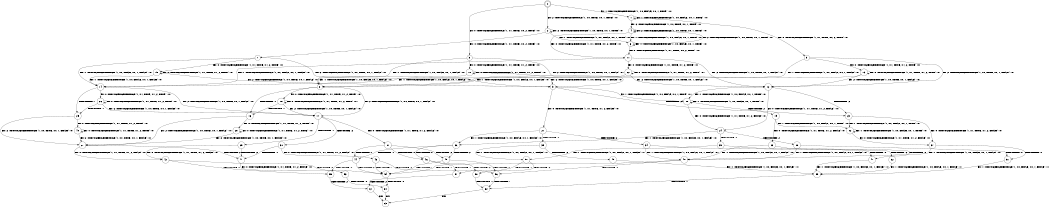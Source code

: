 digraph BCG {
size = "7, 10.5";
center = TRUE;
node [shape = circle];
0 [peripheries = 2];
0 -> 1 [label = "EX !1 !ATOMIC_EXCH_BRANCH (1, +0, FALSE, +0, 1, TRUE) !:0:"];
0 -> 2 [label = "EX !2 !ATOMIC_EXCH_BRANCH (1, +0, TRUE, +0, 1, TRUE) !:0:"];
0 -> 3 [label = "EX !0 !ATOMIC_EXCH_BRANCH (1, +1, TRUE, +0, 2, TRUE) !:0:"];
1 -> 4 [label = "EX !2 !ATOMIC_EXCH_BRANCH (1, +0, TRUE, +0, 1, TRUE) !:0:"];
1 -> 5 [label = "EX !0 !ATOMIC_EXCH_BRANCH (1, +1, TRUE, +0, 2, TRUE) !:0:"];
1 -> 1 [label = "EX !1 !ATOMIC_EXCH_BRANCH (1, +0, FALSE, +0, 1, TRUE) !:0:"];
2 -> 6 [label = "EX !1 !ATOMIC_EXCH_BRANCH (1, +0, FALSE, +0, 1, TRUE) !:0:"];
2 -> 7 [label = "EX !0 !ATOMIC_EXCH_BRANCH (1, +1, TRUE, +0, 2, TRUE) !:0:"];
2 -> 2 [label = "EX !2 !ATOMIC_EXCH_BRANCH (1, +0, TRUE, +0, 1, TRUE) !:0:"];
3 -> 8 [label = "EX !1 !ATOMIC_EXCH_BRANCH (1, +0, FALSE, +0, 1, FALSE) !:0:"];
3 -> 9 [label = "EX !2 !ATOMIC_EXCH_BRANCH (1, +0, TRUE, +0, 1, FALSE) !:0:"];
3 -> 10 [label = "EX !0 !ATOMIC_EXCH_BRANCH (1, +1, TRUE, +1, 2, TRUE) !:0:"];
4 -> 11 [label = "EX !0 !ATOMIC_EXCH_BRANCH (1, +1, TRUE, +0, 2, TRUE) !:0:"];
4 -> 4 [label = "EX !2 !ATOMIC_EXCH_BRANCH (1, +0, TRUE, +0, 1, TRUE) !:0:"];
4 -> 6 [label = "EX !1 !ATOMIC_EXCH_BRANCH (1, +0, FALSE, +0, 1, TRUE) !:0:"];
5 -> 12 [label = "EX !2 !ATOMIC_EXCH_BRANCH (1, +0, TRUE, +0, 1, FALSE) !:0:"];
5 -> 8 [label = "EX !1 !ATOMIC_EXCH_BRANCH (1, +0, FALSE, +0, 1, FALSE) !:0:"];
5 -> 13 [label = "EX !0 !ATOMIC_EXCH_BRANCH (1, +1, TRUE, +1, 2, TRUE) !:0:"];
6 -> 11 [label = "EX !0 !ATOMIC_EXCH_BRANCH (1, +1, TRUE, +0, 2, TRUE) !:0:"];
6 -> 4 [label = "EX !2 !ATOMIC_EXCH_BRANCH (1, +0, TRUE, +0, 1, TRUE) !:0:"];
6 -> 6 [label = "EX !1 !ATOMIC_EXCH_BRANCH (1, +0, FALSE, +0, 1, TRUE) !:0:"];
7 -> 14 [label = "EX !1 !ATOMIC_EXCH_BRANCH (1, +0, FALSE, +0, 1, FALSE) !:0:"];
7 -> 9 [label = "EX !2 !ATOMIC_EXCH_BRANCH (1, +0, TRUE, +0, 1, FALSE) !:0:"];
7 -> 15 [label = "EX !0 !ATOMIC_EXCH_BRANCH (1, +1, TRUE, +1, 2, TRUE) !:0:"];
8 -> 16 [label = "TERMINATE !1"];
8 -> 17 [label = "EX !2 !ATOMIC_EXCH_BRANCH (1, +0, TRUE, +0, 1, FALSE) !:0:"];
8 -> 18 [label = "EX !0 !ATOMIC_EXCH_BRANCH (1, +1, TRUE, +1, 2, TRUE) !:0:"];
9 -> 19 [label = "TERMINATE !2"];
9 -> 20 [label = "EX !1 !ATOMIC_EXCH_BRANCH (1, +0, FALSE, +0, 1, TRUE) !:0:"];
9 -> 21 [label = "EX !0 !ATOMIC_EXCH_BRANCH (1, +1, TRUE, +1, 2, FALSE) !:0:"];
10 -> 8 [label = "EX !1 !ATOMIC_EXCH_BRANCH (1, +0, FALSE, +0, 1, FALSE) !:0:"];
10 -> 9 [label = "EX !2 !ATOMIC_EXCH_BRANCH (1, +0, TRUE, +0, 1, FALSE) !:0:"];
10 -> 10 [label = "EX !0 !ATOMIC_EXCH_BRANCH (1, +1, TRUE, +1, 2, TRUE) !:0:"];
11 -> 12 [label = "EX !2 !ATOMIC_EXCH_BRANCH (1, +0, TRUE, +0, 1, FALSE) !:0:"];
11 -> 14 [label = "EX !1 !ATOMIC_EXCH_BRANCH (1, +0, FALSE, +0, 1, FALSE) !:0:"];
11 -> 22 [label = "EX !0 !ATOMIC_EXCH_BRANCH (1, +1, TRUE, +1, 2, TRUE) !:0:"];
12 -> 23 [label = "TERMINATE !2"];
12 -> 20 [label = "EX !1 !ATOMIC_EXCH_BRANCH (1, +0, FALSE, +0, 1, TRUE) !:0:"];
12 -> 24 [label = "EX !0 !ATOMIC_EXCH_BRANCH (1, +1, TRUE, +1, 2, FALSE) !:0:"];
13 -> 12 [label = "EX !2 !ATOMIC_EXCH_BRANCH (1, +0, TRUE, +0, 1, FALSE) !:0:"];
13 -> 8 [label = "EX !1 !ATOMIC_EXCH_BRANCH (1, +0, FALSE, +0, 1, FALSE) !:0:"];
13 -> 13 [label = "EX !0 !ATOMIC_EXCH_BRANCH (1, +1, TRUE, +1, 2, TRUE) !:0:"];
14 -> 25 [label = "TERMINATE !1"];
14 -> 17 [label = "EX !2 !ATOMIC_EXCH_BRANCH (1, +0, TRUE, +0, 1, FALSE) !:0:"];
14 -> 26 [label = "EX !0 !ATOMIC_EXCH_BRANCH (1, +1, TRUE, +1, 2, TRUE) !:0:"];
15 -> 14 [label = "EX !1 !ATOMIC_EXCH_BRANCH (1, +0, FALSE, +0, 1, FALSE) !:0:"];
15 -> 9 [label = "EX !2 !ATOMIC_EXCH_BRANCH (1, +0, TRUE, +0, 1, FALSE) !:0:"];
15 -> 15 [label = "EX !0 !ATOMIC_EXCH_BRANCH (1, +1, TRUE, +1, 2, TRUE) !:0:"];
16 -> 27 [label = "EX !2 !ATOMIC_EXCH_BRANCH (1, +0, TRUE, +0, 1, FALSE) !:0:"];
16 -> 28 [label = "EX !0 !ATOMIC_EXCH_BRANCH (1, +1, TRUE, +1, 2, TRUE) !:0:"];
17 -> 29 [label = "TERMINATE !1"];
17 -> 30 [label = "TERMINATE !2"];
17 -> 31 [label = "EX !0 !ATOMIC_EXCH_BRANCH (1, +1, TRUE, +1, 2, FALSE) !:0:"];
18 -> 16 [label = "TERMINATE !1"];
18 -> 17 [label = "EX !2 !ATOMIC_EXCH_BRANCH (1, +0, TRUE, +0, 1, FALSE) !:0:"];
18 -> 18 [label = "EX !0 !ATOMIC_EXCH_BRANCH (1, +1, TRUE, +1, 2, TRUE) !:0:"];
19 -> 32 [label = "EX !1 !ATOMIC_EXCH_BRANCH (1, +0, FALSE, +0, 1, TRUE) !:0:"];
19 -> 33 [label = "EX !0 !ATOMIC_EXCH_BRANCH (1, +1, TRUE, +1, 2, FALSE) !:0:"];
20 -> 23 [label = "TERMINATE !2"];
20 -> 20 [label = "EX !1 !ATOMIC_EXCH_BRANCH (1, +0, FALSE, +0, 1, TRUE) !:0:"];
20 -> 24 [label = "EX !0 !ATOMIC_EXCH_BRANCH (1, +1, TRUE, +1, 2, FALSE) !:0:"];
21 -> 34 [label = "TERMINATE !2"];
21 -> 35 [label = "TERMINATE !0"];
21 -> 36 [label = "EX !1 !ATOMIC_EXCH_BRANCH (1, +0, FALSE, +0, 1, FALSE) !:0:"];
22 -> 12 [label = "EX !2 !ATOMIC_EXCH_BRANCH (1, +0, TRUE, +0, 1, FALSE) !:0:"];
22 -> 14 [label = "EX !1 !ATOMIC_EXCH_BRANCH (1, +0, FALSE, +0, 1, FALSE) !:0:"];
22 -> 22 [label = "EX !0 !ATOMIC_EXCH_BRANCH (1, +1, TRUE, +1, 2, TRUE) !:0:"];
23 -> 32 [label = "EX !1 !ATOMIC_EXCH_BRANCH (1, +0, FALSE, +0, 1, TRUE) !:0:"];
23 -> 37 [label = "EX !0 !ATOMIC_EXCH_BRANCH (1, +1, TRUE, +1, 2, FALSE) !:0:"];
24 -> 38 [label = "TERMINATE !2"];
24 -> 39 [label = "TERMINATE !0"];
24 -> 36 [label = "EX !1 !ATOMIC_EXCH_BRANCH (1, +0, FALSE, +0, 1, FALSE) !:0:"];
25 -> 27 [label = "EX !2 !ATOMIC_EXCH_BRANCH (1, +0, TRUE, +0, 1, FALSE) !:0:"];
25 -> 40 [label = "EX !0 !ATOMIC_EXCH_BRANCH (1, +1, TRUE, +1, 2, TRUE) !:0:"];
26 -> 25 [label = "TERMINATE !1"];
26 -> 17 [label = "EX !2 !ATOMIC_EXCH_BRANCH (1, +0, TRUE, +0, 1, FALSE) !:0:"];
26 -> 26 [label = "EX !0 !ATOMIC_EXCH_BRANCH (1, +1, TRUE, +1, 2, TRUE) !:0:"];
27 -> 41 [label = "TERMINATE !2"];
27 -> 42 [label = "EX !0 !ATOMIC_EXCH_BRANCH (1, +1, TRUE, +1, 2, FALSE) !:0:"];
28 -> 27 [label = "EX !2 !ATOMIC_EXCH_BRANCH (1, +0, TRUE, +0, 1, FALSE) !:0:"];
28 -> 28 [label = "EX !0 !ATOMIC_EXCH_BRANCH (1, +1, TRUE, +1, 2, TRUE) !:0:"];
29 -> 41 [label = "TERMINATE !2"];
29 -> 42 [label = "EX !0 !ATOMIC_EXCH_BRANCH (1, +1, TRUE, +1, 2, FALSE) !:0:"];
30 -> 41 [label = "TERMINATE !1"];
30 -> 43 [label = "EX !0 !ATOMIC_EXCH_BRANCH (1, +1, TRUE, +1, 2, FALSE) !:0:"];
31 -> 44 [label = "TERMINATE !1"];
31 -> 45 [label = "TERMINATE !2"];
31 -> 46 [label = "TERMINATE !0"];
32 -> 32 [label = "EX !1 !ATOMIC_EXCH_BRANCH (1, +0, FALSE, +0, 1, TRUE) !:0:"];
32 -> 37 [label = "EX !0 !ATOMIC_EXCH_BRANCH (1, +1, TRUE, +1, 2, FALSE) !:0:"];
33 -> 47 [label = "TERMINATE !0"];
33 -> 48 [label = "EX !1 !ATOMIC_EXCH_BRANCH (1, +0, FALSE, +0, 1, FALSE) !:0:"];
34 -> 47 [label = "TERMINATE !0"];
34 -> 48 [label = "EX !1 !ATOMIC_EXCH_BRANCH (1, +0, FALSE, +0, 1, FALSE) !:0:"];
35 -> 49 [label = "TERMINATE !2"];
35 -> 50 [label = "EX !1 !ATOMIC_EXCH_BRANCH (1, +0, FALSE, +0, 1, FALSE) !:1:"];
36 -> 44 [label = "TERMINATE !1"];
36 -> 45 [label = "TERMINATE !2"];
36 -> 46 [label = "TERMINATE !0"];
37 -> 51 [label = "TERMINATE !0"];
37 -> 48 [label = "EX !1 !ATOMIC_EXCH_BRANCH (1, +0, FALSE, +0, 1, FALSE) !:0:"];
38 -> 51 [label = "TERMINATE !0"];
38 -> 48 [label = "EX !1 !ATOMIC_EXCH_BRANCH (1, +0, FALSE, +0, 1, FALSE) !:0:"];
39 -> 52 [label = "TERMINATE !2"];
39 -> 50 [label = "EX !1 !ATOMIC_EXCH_BRANCH (1, +0, FALSE, +0, 1, FALSE) !:1:"];
40 -> 27 [label = "EX !2 !ATOMIC_EXCH_BRANCH (1, +0, TRUE, +0, 1, FALSE) !:0:"];
40 -> 40 [label = "EX !0 !ATOMIC_EXCH_BRANCH (1, +1, TRUE, +1, 2, TRUE) !:0:"];
41 -> 53 [label = "EX !0 !ATOMIC_EXCH_BRANCH (1, +1, TRUE, +1, 2, FALSE) !:0:"];
42 -> 54 [label = "TERMINATE !2"];
42 -> 55 [label = "TERMINATE !0"];
43 -> 54 [label = "TERMINATE !1"];
43 -> 56 [label = "TERMINATE !0"];
44 -> 54 [label = "TERMINATE !2"];
44 -> 55 [label = "TERMINATE !0"];
45 -> 54 [label = "TERMINATE !1"];
45 -> 56 [label = "TERMINATE !0"];
46 -> 57 [label = "TERMINATE !1"];
46 -> 58 [label = "TERMINATE !2"];
47 -> 59 [label = "EX !1 !ATOMIC_EXCH_BRANCH (1, +0, FALSE, +0, 1, FALSE) !:1:"];
48 -> 54 [label = "TERMINATE !1"];
48 -> 56 [label = "TERMINATE !0"];
49 -> 59 [label = "EX !1 !ATOMIC_EXCH_BRANCH (1, +0, FALSE, +0, 1, FALSE) !:1:"];
50 -> 57 [label = "TERMINATE !1"];
50 -> 58 [label = "TERMINATE !2"];
51 -> 59 [label = "EX !1 !ATOMIC_EXCH_BRANCH (1, +0, FALSE, +0, 1, FALSE) !:1:"];
52 -> 59 [label = "EX !1 !ATOMIC_EXCH_BRANCH (1, +0, FALSE, +0, 1, FALSE) !:1:"];
53 -> 60 [label = "TERMINATE !0"];
54 -> 60 [label = "TERMINATE !0"];
55 -> 61 [label = "TERMINATE !2"];
56 -> 62 [label = "TERMINATE !1"];
57 -> 61 [label = "TERMINATE !2"];
58 -> 62 [label = "TERMINATE !1"];
59 -> 62 [label = "TERMINATE !1"];
60 -> 63 [label = "exit"];
61 -> 63 [label = "exit"];
62 -> 63 [label = "exit"];
}
